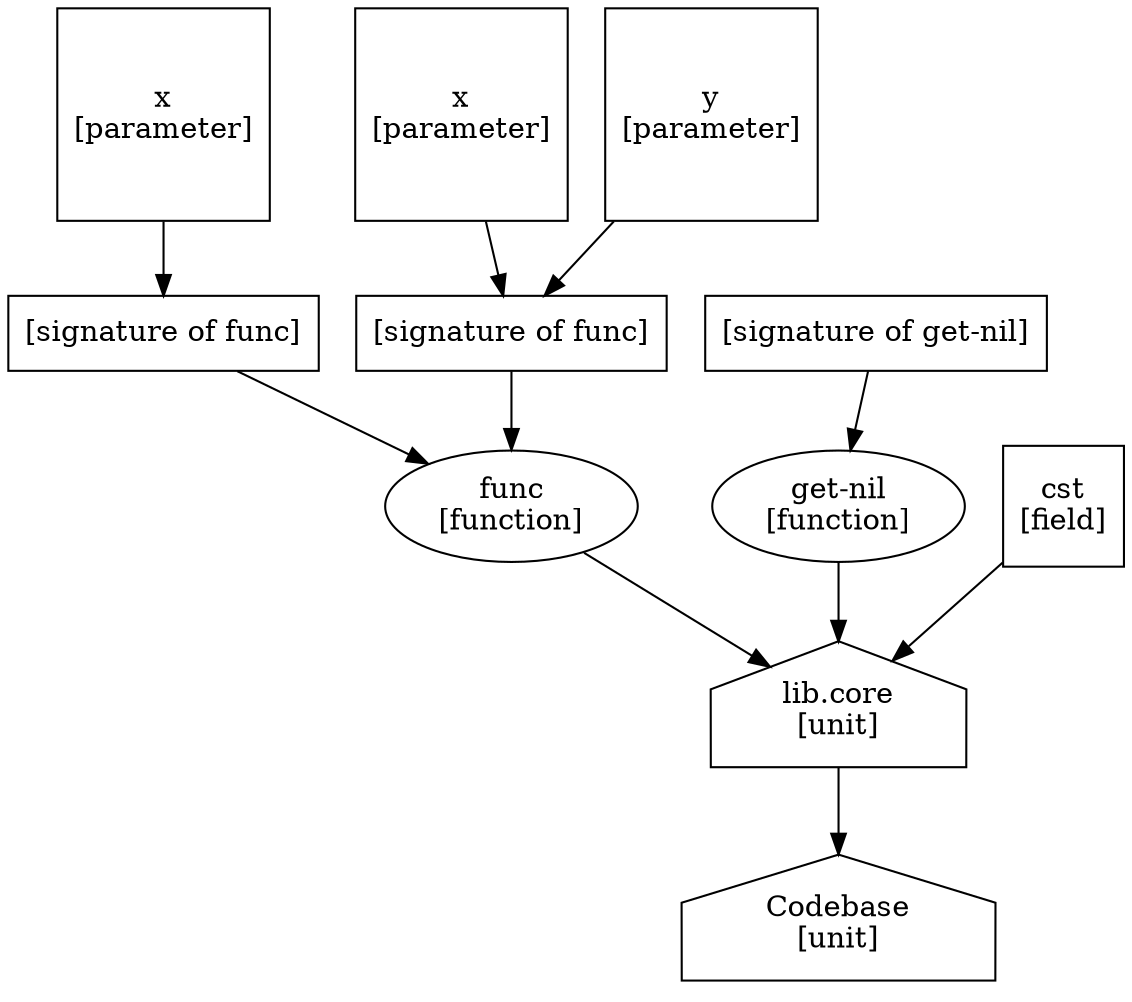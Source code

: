 digraph sexpcapir {

    u_codebase [shape=house, label="Codebase\n[unit]"];

    /* module1.py */

    p_x_1 [shape=square, label="x\n[parameter]"];
    p_x_2 [shape=square, label="x\n[parameter]"];
    p_y   [shape=square, label="y\n[parameter]"];
    s_func_1 [shape=box, label="[signature of func]"];
    s_func_2 [shape=box, label="[signature of func]"];
    s_getnil [shape=box, label="[signature of get-nil]"];
    p_x_1 -> s_func_1;
    p_x_2 -> s_func_2;
    p_y -> s_func_2;

    f_func [shape=ellipse, label="func\n[function]"];
    f_getnil [shape=ellipse, label="get-nil\n[function]"]
    s_func_1 -> f_func;
    s_func_2 -> f_func;
    s_getnil -> f_getnil;

    {rank=same; s_func_1 s_func_2 s_getnil};

    i_constant [shape=square, label="cst\n[field]"];

    u_libcore [shape=house, label="lib.core\n[unit]"];
    i_constant -> u_libcore;
    f_func -> u_libcore;
    f_getnil -> u_libcore;

    u_libcore -> u_codebase;

}